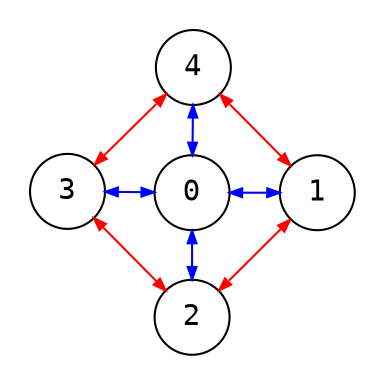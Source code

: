 digraph {
    node [
        fixedsize=true;
        fontname="monospace";
        shape=circle;
        width="0.5";
    ];

    edge [
        arrowsize=0.6;
    ];

    layout=neato;
    mode="sgd";
    maxiter=10000;
    normalize=true;
    pad=0.2;

    0 -> 1 [dir=both; color=blue];
    0 -> 2 [dir=both; color=blue];
    0 -> 3 [dir=both; color=blue];
    0 -> 4 [dir=both; color=blue];
    1 -> 2 [dir=both; color=red];
    1 -> 4 [dir=both; color=red];
    2 -> 3 [dir=both; color=red];
    3 -> 4 [dir=both; color=red];
}
